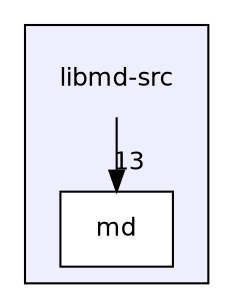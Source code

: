 digraph "libmd-src" {
  bgcolor=transparent;
  compound=true
  node [ fontsize="12", fontname="Helvetica"];
  edge [ labelfontsize="12", labelfontname="Helvetica"];
  subgraph clusterdir_d56b83c2ace3ca0089d2a0a4ddcef85c {
    graph [ bgcolor="#eeeeff", pencolor="black", label="" URL="dir_d56b83c2ace3ca0089d2a0a4ddcef85c.html"];
    dir_d56b83c2ace3ca0089d2a0a4ddcef85c [shape=plaintext label="libmd-src"];
    dir_ca65bf718587681b525904b73de5d5c7 [shape=box label="md" color="black" fillcolor="white" style="filled" URL="dir_ca65bf718587681b525904b73de5d5c7.html"];
  }
  dir_d56b83c2ace3ca0089d2a0a4ddcef85c->dir_ca65bf718587681b525904b73de5d5c7 [headlabel="13", labeldistance=1.5 headhref="dir_000002_000003.html"];
}
